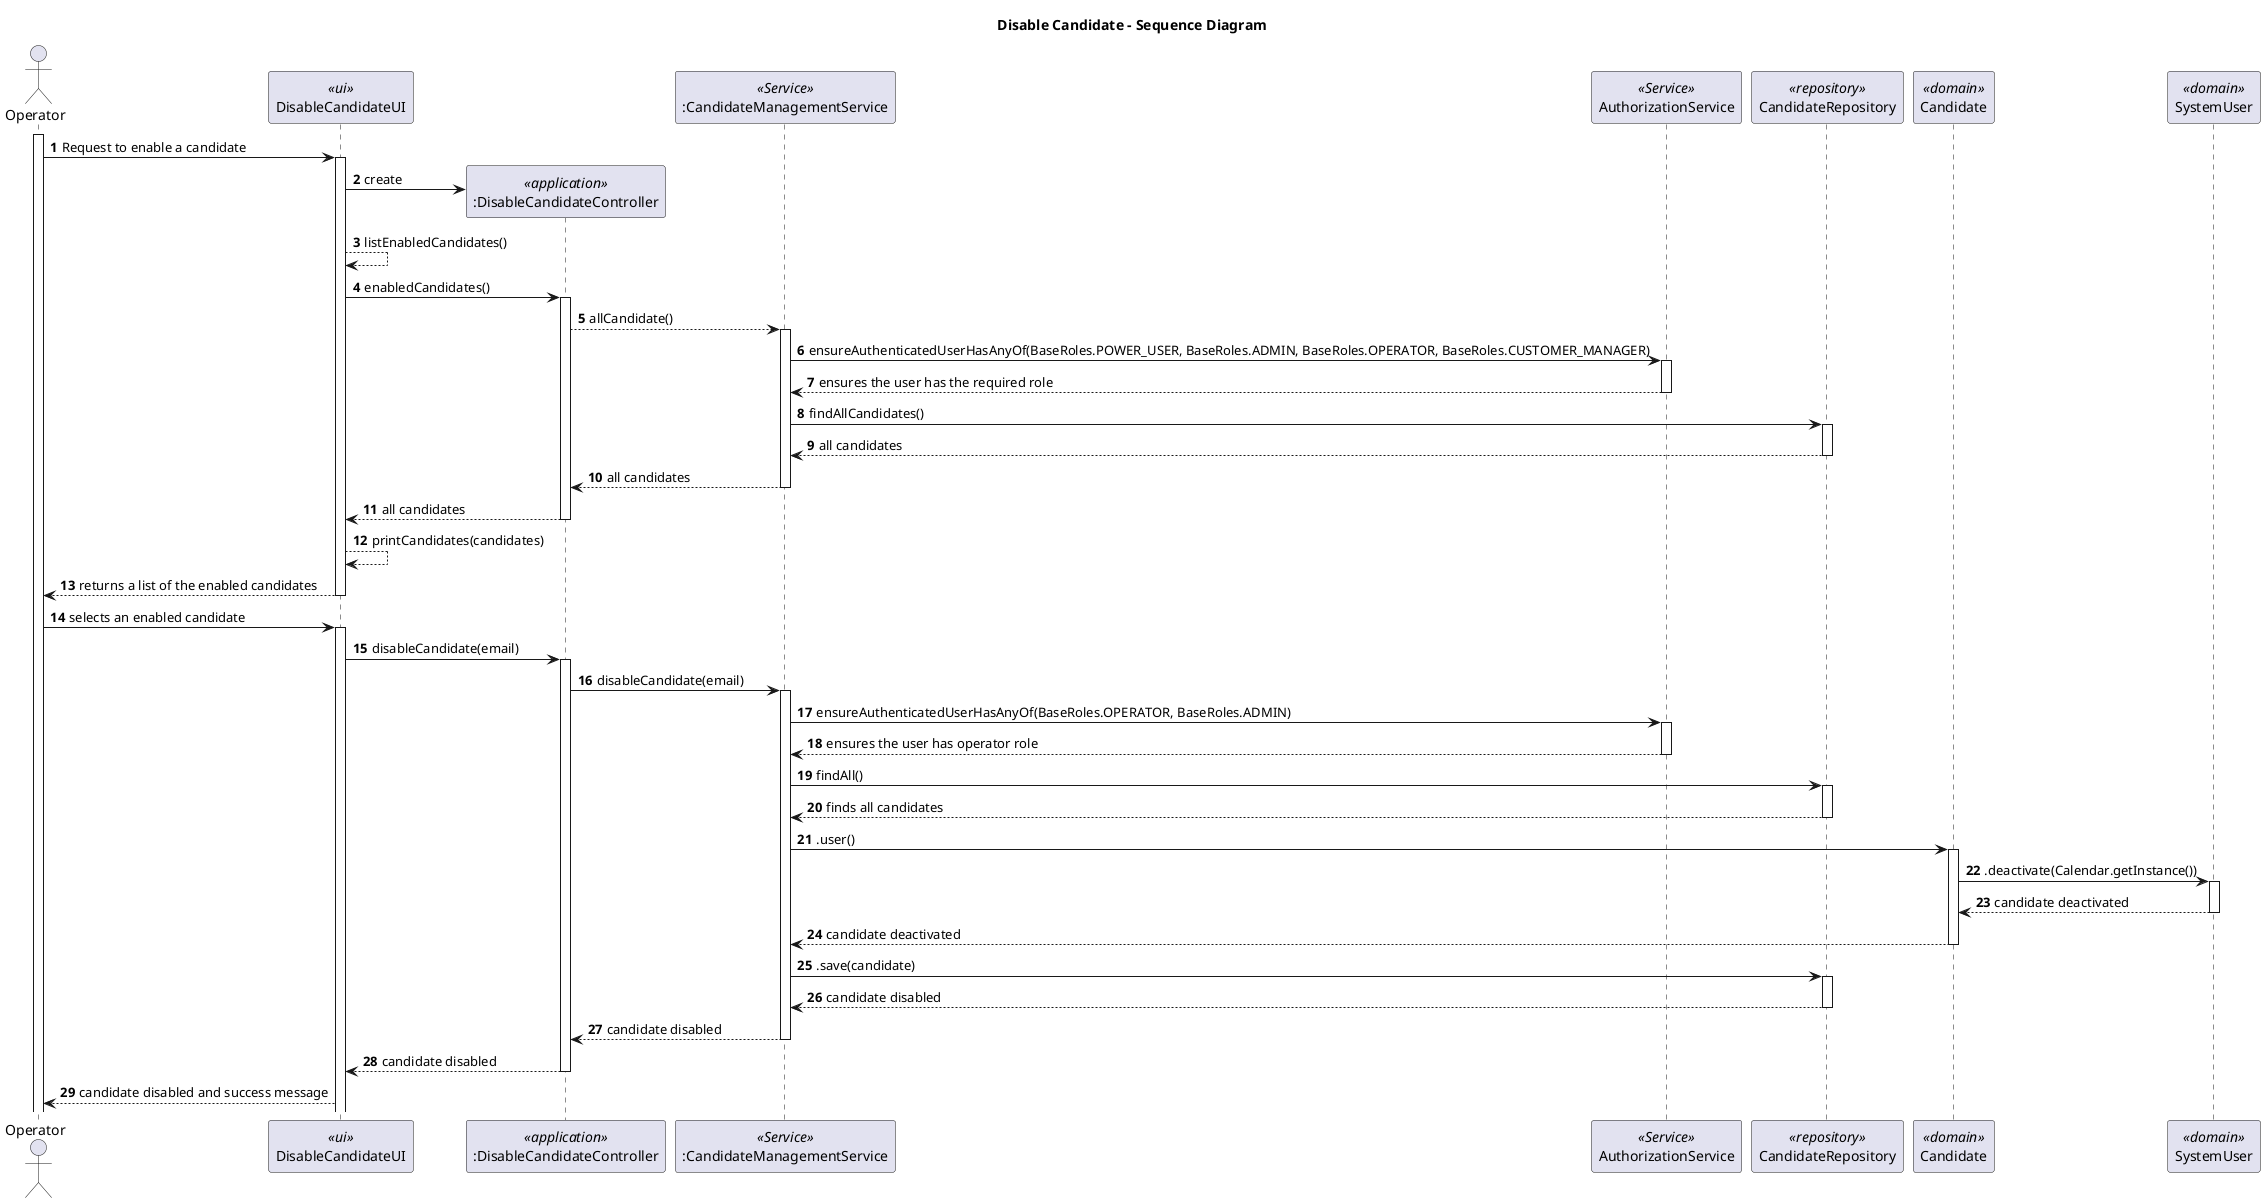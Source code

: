 @startuml

title Disable Candidate - Sequence Diagram

autonumber
actor Operator as ADM
participant "DisableCandidateUI" as UI <<ui>>
participant ":DisableCandidateController" as CTRL <<application>>
participant ":CandidateManagementService" as CMS <<Service>>
participant "AuthorizationService" as AS <<Service>>
participant "CandidateRepository" as REPO <<repository>>
participant "Candidate" as EU <<domain>>
participant "SystemUser" as SYS <<domain>>

activate ADM
ADM-> UI : Request to enable a candidate
activate UI
UI -> CTRL** : create
UI --> UI: listEnabledCandidates()
UI-> CTRL :enabledCandidates()
activate CTRL
CTRL-->CMS: allCandidate()
activate CMS
CMS->AS: ensureAuthenticatedUserHasAnyOf(BaseRoles.POWER_USER, BaseRoles.ADMIN, BaseRoles.OPERATOR, BaseRoles.CUSTOMER_MANAGER)
activate AS
AS-->CMS: ensures the user has the required role
deactivate AS
CMS->REPO: findAllCandidates()
activate REPO
REPO-->CMS: all candidates
deactivate REPO
CMS-->CTRL: all candidates
deactivate CMS
CTRL-->UI: all candidates
deactivate CTRL
UI-->UI: printCandidates(candidates)
UI-->ADM: returns a list of the enabled candidates
deactivate UI
ADM -> UI : selects an enabled candidate
activate UI
UI -> CTRL : disableCandidate(email)
activate CTRL
CTRL->CMS: disableCandidate(email)
activate CMS
CMS->AS:ensureAuthenticatedUserHasAnyOf(BaseRoles.OPERATOR, BaseRoles.ADMIN)
activate AS
AS--> CMS: ensures the user has operator role
deactivate AS
CMS->REPO: findAll()
activate REPO
REPO-->CMS: finds all candidates
deactivate REPO
CMS->EU:.user()
activate EU
EU->SYS:.deactivate(Calendar.getInstance())
activate SYS
SYS-->EU: candidate deactivated
deactivate SYS
EU-->CMS: candidate deactivated
deactivate EU
CMS->REPO:.save(candidate)
activate REPO
REPO-->CMS: candidate disabled
deactivate REPO
CMS-->CTRL: candidate disabled
deactivate CMS
CTRL-->UI: candidate disabled
deactivate CTRL
UI-->ADM: candidate disabled and success message


@enduml
